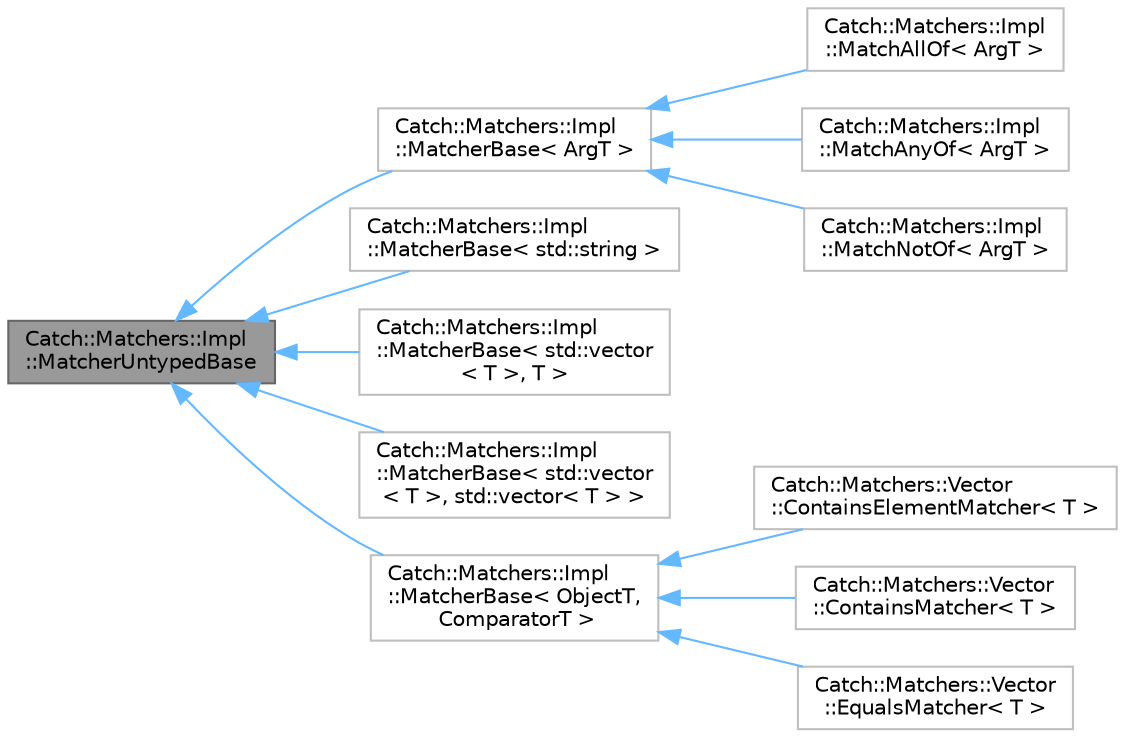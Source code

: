 digraph "Catch::Matchers::Impl::MatcherUntypedBase"
{
 // LATEX_PDF_SIZE
  bgcolor="transparent";
  edge [fontname=Helvetica,fontsize=10,labelfontname=Helvetica,labelfontsize=10];
  node [fontname=Helvetica,fontsize=10,shape=box,height=0.2,width=0.4];
  rankdir="LR";
  Node1 [id="Node000001",label="Catch::Matchers::Impl\l::MatcherUntypedBase",height=0.2,width=0.4,color="gray40", fillcolor="grey60", style="filled", fontcolor="black",tooltip=" "];
  Node1 -> Node2 [id="edge12_Node000001_Node000002",dir="back",color="steelblue1",style="solid",tooltip=" "];
  Node2 [id="Node000002",label="Catch::Matchers::Impl\l::MatcherBase\< ArgT \>",height=0.2,width=0.4,color="grey75", fillcolor="white", style="filled",URL="$structCatch_1_1Matchers_1_1Impl_1_1MatcherBase.html",tooltip=" "];
  Node2 -> Node3 [id="edge13_Node000002_Node000003",dir="back",color="steelblue1",style="solid",tooltip=" "];
  Node3 [id="Node000003",label="Catch::Matchers::Impl\l::MatchAllOf\< ArgT \>",height=0.2,width=0.4,color="grey75", fillcolor="white", style="filled",URL="$structCatch_1_1Matchers_1_1Impl_1_1MatchAllOf.html",tooltip=" "];
  Node2 -> Node4 [id="edge14_Node000002_Node000004",dir="back",color="steelblue1",style="solid",tooltip=" "];
  Node4 [id="Node000004",label="Catch::Matchers::Impl\l::MatchAnyOf\< ArgT \>",height=0.2,width=0.4,color="grey75", fillcolor="white", style="filled",URL="$structCatch_1_1Matchers_1_1Impl_1_1MatchAnyOf.html",tooltip=" "];
  Node2 -> Node5 [id="edge15_Node000002_Node000005",dir="back",color="steelblue1",style="solid",tooltip=" "];
  Node5 [id="Node000005",label="Catch::Matchers::Impl\l::MatchNotOf\< ArgT \>",height=0.2,width=0.4,color="grey75", fillcolor="white", style="filled",URL="$structCatch_1_1Matchers_1_1Impl_1_1MatchNotOf.html",tooltip=" "];
  Node1 -> Node6 [id="edge16_Node000001_Node000006",dir="back",color="steelblue1",style="solid",tooltip=" "];
  Node6 [id="Node000006",label="Catch::Matchers::Impl\l::MatcherBase\< std::string \>",height=0.2,width=0.4,color="grey75", fillcolor="white", style="filled",URL="$structCatch_1_1Matchers_1_1Impl_1_1MatcherBase.html",tooltip=" "];
  Node1 -> Node7 [id="edge17_Node000001_Node000007",dir="back",color="steelblue1",style="solid",tooltip=" "];
  Node7 [id="Node000007",label="Catch::Matchers::Impl\l::MatcherBase\< std::vector\l\< T \>, T \>",height=0.2,width=0.4,color="grey75", fillcolor="white", style="filled",URL="$structCatch_1_1Matchers_1_1Impl_1_1MatcherBase.html",tooltip=" "];
  Node1 -> Node8 [id="edge18_Node000001_Node000008",dir="back",color="steelblue1",style="solid",tooltip=" "];
  Node8 [id="Node000008",label="Catch::Matchers::Impl\l::MatcherBase\< std::vector\l\< T \>, std::vector\< T \> \>",height=0.2,width=0.4,color="grey75", fillcolor="white", style="filled",URL="$structCatch_1_1Matchers_1_1Impl_1_1MatcherBase.html",tooltip=" "];
  Node1 -> Node9 [id="edge19_Node000001_Node000009",dir="back",color="steelblue1",style="solid",tooltip=" "];
  Node9 [id="Node000009",label="Catch::Matchers::Impl\l::MatcherBase\< ObjectT,\l ComparatorT \>",height=0.2,width=0.4,color="grey75", fillcolor="white", style="filled",URL="$structCatch_1_1Matchers_1_1Impl_1_1MatcherBase.html",tooltip=" "];
  Node9 -> Node10 [id="edge20_Node000009_Node000010",dir="back",color="steelblue1",style="solid",tooltip=" "];
  Node10 [id="Node000010",label="Catch::Matchers::Vector\l::ContainsElementMatcher\< T \>",height=0.2,width=0.4,color="grey75", fillcolor="white", style="filled",URL="$structCatch_1_1Matchers_1_1Vector_1_1ContainsElementMatcher.html",tooltip=" "];
  Node9 -> Node11 [id="edge21_Node000009_Node000011",dir="back",color="steelblue1",style="solid",tooltip=" "];
  Node11 [id="Node000011",label="Catch::Matchers::Vector\l::ContainsMatcher\< T \>",height=0.2,width=0.4,color="grey75", fillcolor="white", style="filled",URL="$structCatch_1_1Matchers_1_1Vector_1_1ContainsMatcher.html",tooltip=" "];
  Node9 -> Node12 [id="edge22_Node000009_Node000012",dir="back",color="steelblue1",style="solid",tooltip=" "];
  Node12 [id="Node000012",label="Catch::Matchers::Vector\l::EqualsMatcher\< T \>",height=0.2,width=0.4,color="grey75", fillcolor="white", style="filled",URL="$structCatch_1_1Matchers_1_1Vector_1_1EqualsMatcher.html",tooltip=" "];
}
